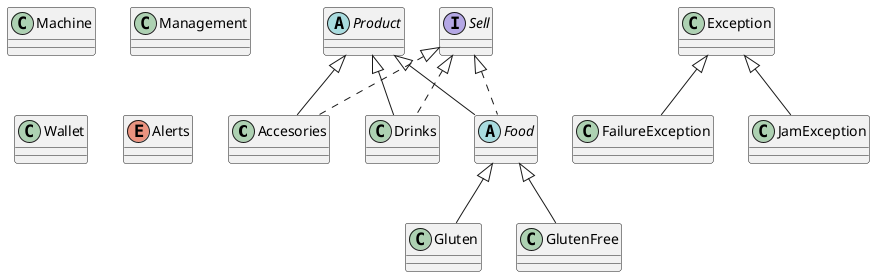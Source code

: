 @startuml
class Accesories extends Product implements Sell{
}
class Drinks extends Product implements Sell{
}
abstract Food extends Product implements Sell{
}
class Gluten extends Food{
}
class GlutenFree extends Food{
}
class Machine{
}
class Management{
}
abstract Product{
}
class Wallet{
}
interface Sell{
}
enum Alerts{
}
class FailureException extends Exception{
}
class JamException extends Exception{
}



@enduml